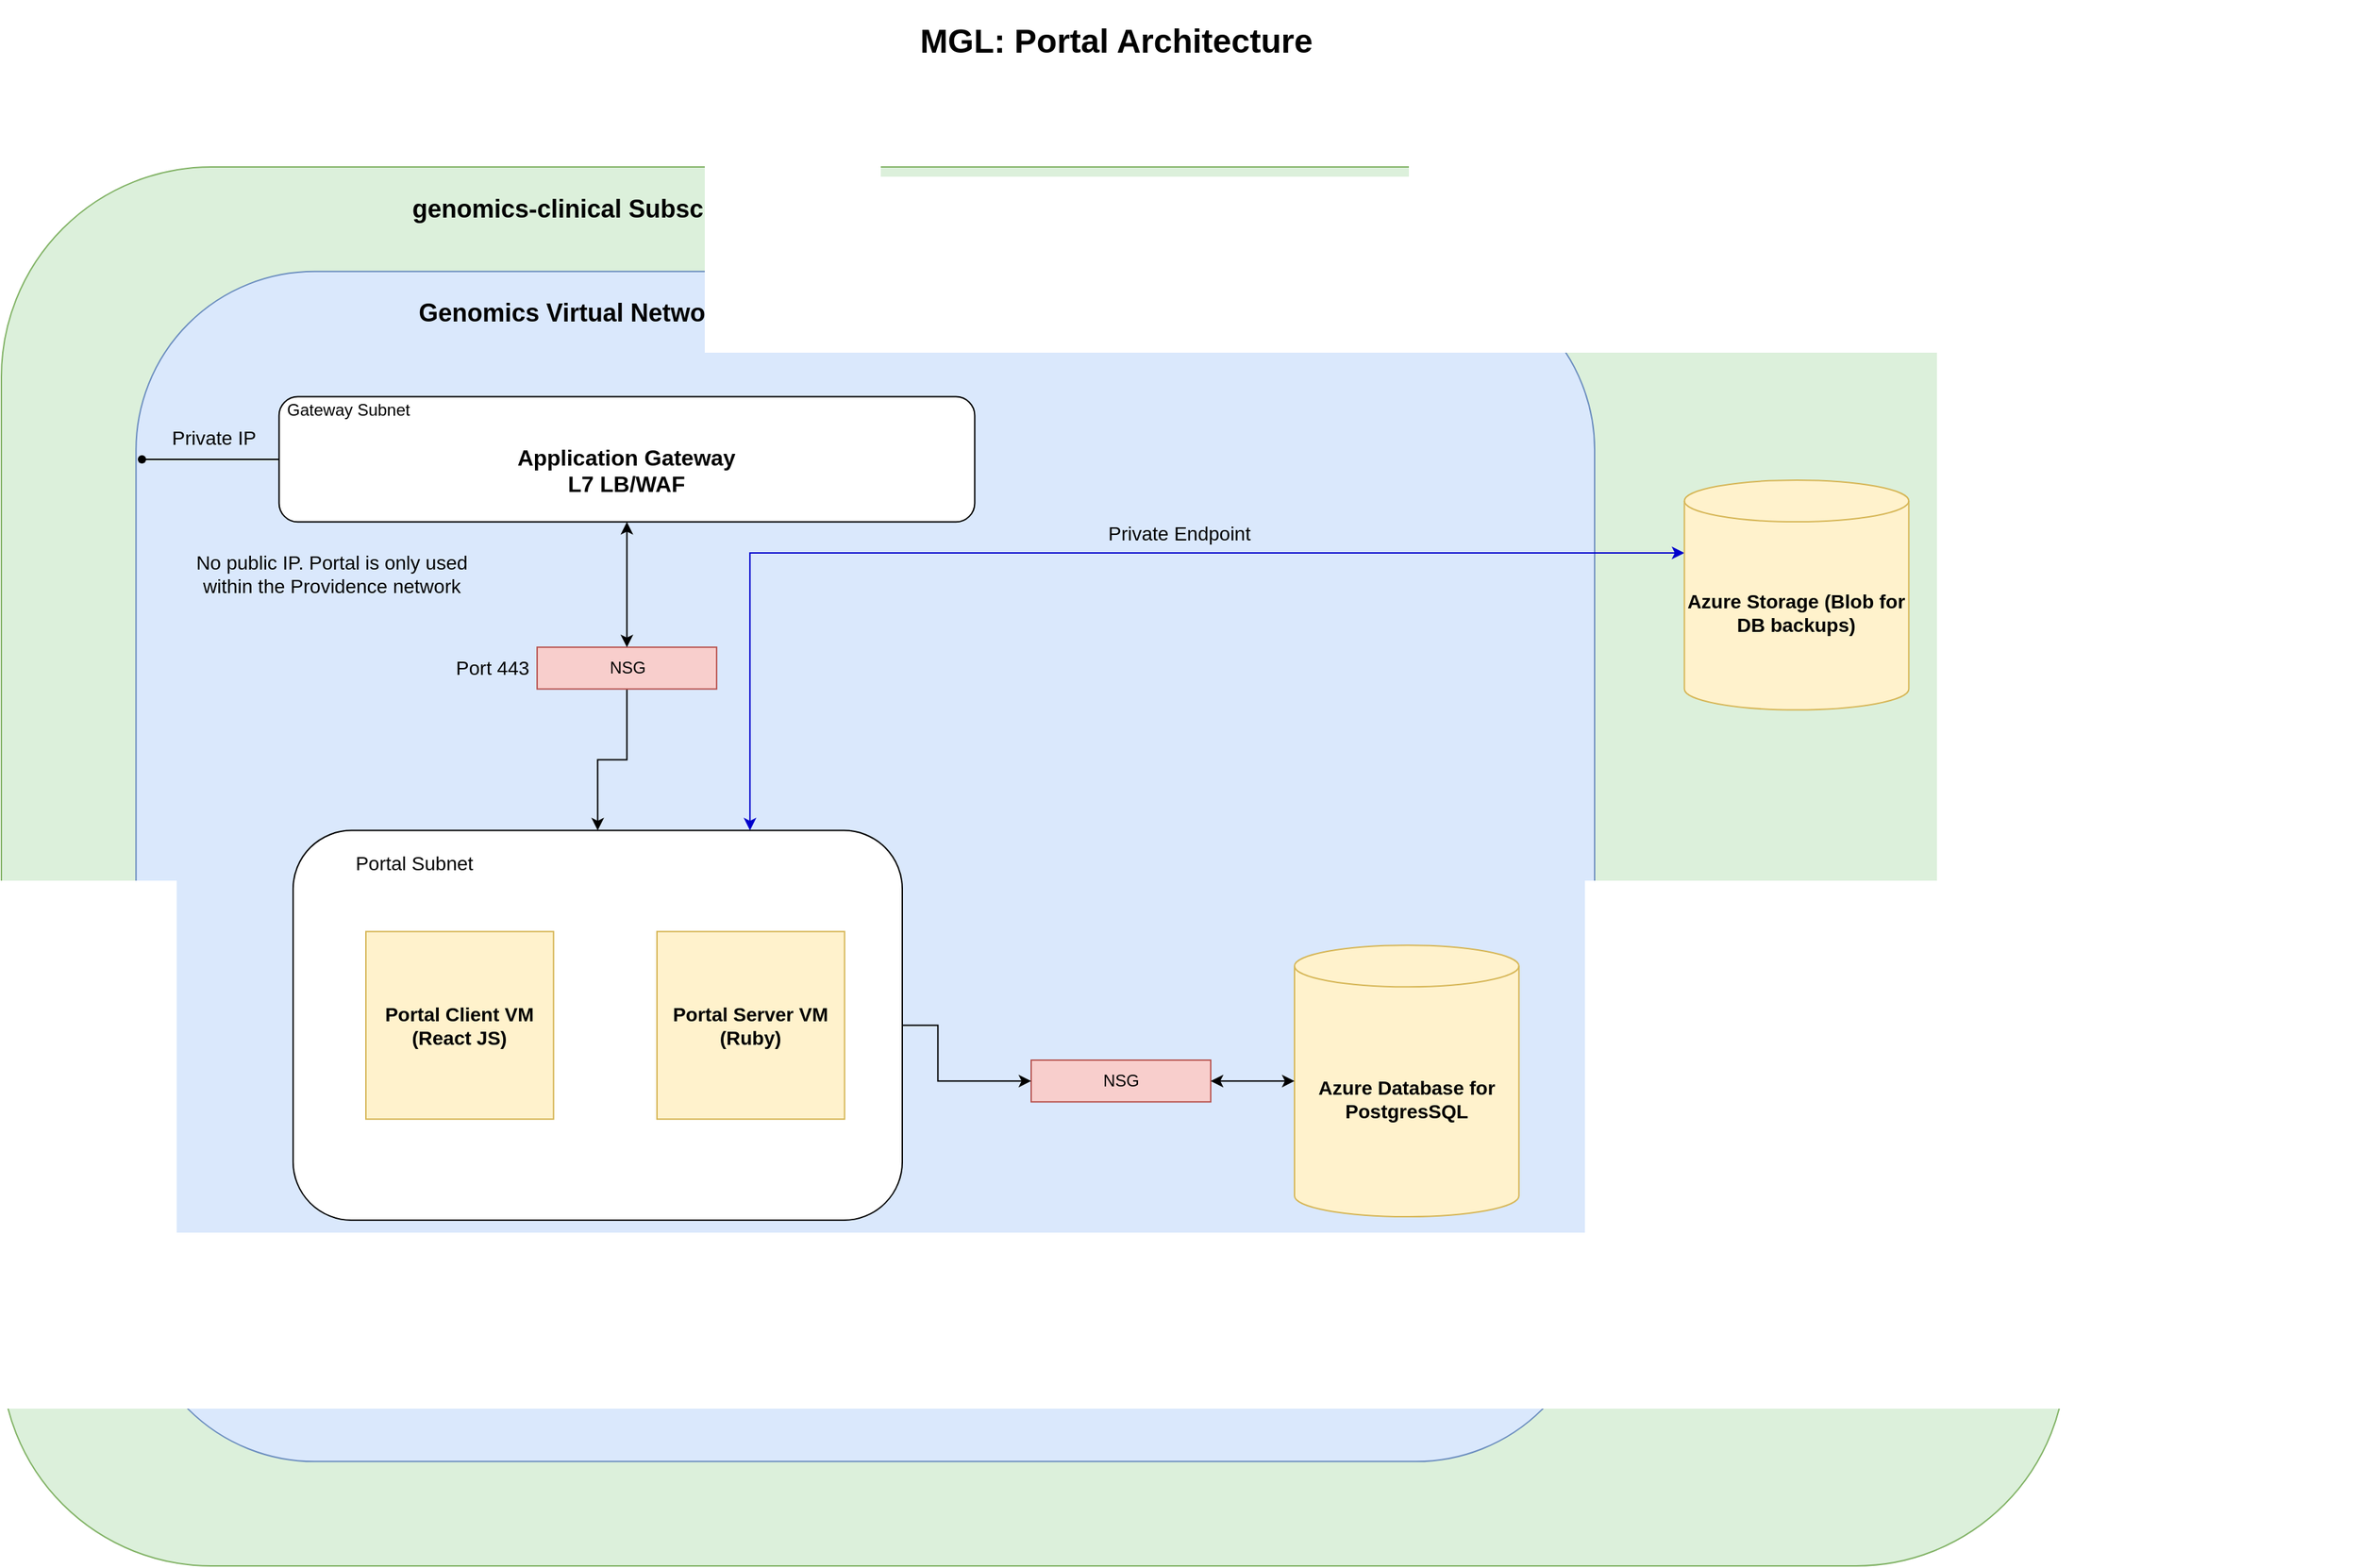 <mxfile version="14.9.9" type="github">
  <diagram name="Page-1" id="e3a06f82-3646-2815-327d-82caf3d4e204">
    <mxGraphModel dx="1634" dy="801" grid="1" gridSize="10" guides="1" tooltips="1" connect="1" arrows="1" fold="1" page="1" pageScale="1.5" pageWidth="1169" pageHeight="826" background="none" math="0" shadow="0">
      <root>
        <mxCell id="0" style=";html=1;" />
        <mxCell id="1" style=";html=1;" parent="0" />
        <mxCell id="o9As08VmtOVJOvOuLBCS-1" value="" style="group" parent="1" vertex="1" connectable="0">
          <mxGeometry x="27" y="40" width="1700" height="1130" as="geometry" />
        </mxCell>
        <mxCell id="vWLtctp0Y2EUvDG1c7CQ-19" value="" style="group" parent="o9As08VmtOVJOvOuLBCS-1" vertex="1" connectable="0">
          <mxGeometry y="120.533" width="1700" height="1009.467" as="geometry" />
        </mxCell>
        <mxCell id="vWLtctp0Y2EUvDG1c7CQ-10" value="" style="rounded=1;whiteSpace=wrap;html=1;strokeColor=#82b366;fillColor=#DCF0DB;" parent="vWLtctp0Y2EUvDG1c7CQ-19" vertex="1">
          <mxGeometry width="1489.524" height="1009.467" as="geometry" />
        </mxCell>
        <mxCell id="vWLtctp0Y2EUvDG1c7CQ-6" value="" style="rounded=1;whiteSpace=wrap;html=1;fillColor=#dae8fc;strokeColor=#6c8ebf;" parent="vWLtctp0Y2EUvDG1c7CQ-19" vertex="1">
          <mxGeometry x="97.143" y="75.333" width="1052.381" height="858.8" as="geometry" />
        </mxCell>
        <mxCell id="vWLtctp0Y2EUvDG1c7CQ-21" value="" style="group" parent="vWLtctp0Y2EUvDG1c7CQ-19" vertex="1" connectable="0">
          <mxGeometry x="200.346" y="165.733" width="501.905" height="90.4" as="geometry" />
        </mxCell>
        <mxCell id="vWLtctp0Y2EUvDG1c7CQ-8" value="&lt;div&gt;&lt;font style=&quot;font-size: 14px&quot;&gt;&lt;br&gt;&lt;/font&gt;&lt;/div&gt;&lt;b&gt;&lt;font size=&quot;3&quot;&gt;Application Gateway&lt;br&gt;L7 LB/WAF&lt;/font&gt;&lt;/b&gt;" style="rounded=1;whiteSpace=wrap;html=1;" parent="vWLtctp0Y2EUvDG1c7CQ-21" vertex="1">
          <mxGeometry width="501.905" height="90.4" as="geometry" />
        </mxCell>
        <mxCell id="vWLtctp0Y2EUvDG1c7CQ-12" value="Gateway Subnet" style="text;html=1;align=center;verticalAlign=middle;resizable=0;points=[];autosize=1;strokeColor=none;" parent="vWLtctp0Y2EUvDG1c7CQ-21" vertex="1">
          <mxGeometry width="100" height="20" as="geometry" />
        </mxCell>
        <mxCell id="vWLtctp0Y2EUvDG1c7CQ-26" value="" style="shape=waypoint;sketch=0;fillStyle=solid;size=6;pointerEvents=1;points=[];fillColor=none;resizable=0;rotatable=0;perimeter=centerPerimeter;snapToPoint=1;" parent="vWLtctp0Y2EUvDG1c7CQ-19" vertex="1">
          <mxGeometry x="81.432" y="190.93" width="40" height="40" as="geometry" />
        </mxCell>
        <mxCell id="vWLtctp0Y2EUvDG1c7CQ-27" value="" style="endArrow=none;html=1;" parent="vWLtctp0Y2EUvDG1c7CQ-19" source="vWLtctp0Y2EUvDG1c7CQ-26" target="vWLtctp0Y2EUvDG1c7CQ-8" edge="1">
          <mxGeometry width="50" height="50" relative="1" as="geometry">
            <mxPoint x="777.143" y="467.067" as="sourcePoint" />
            <mxPoint x="858.095" y="391.733" as="targetPoint" />
          </mxGeometry>
        </mxCell>
        <mxCell id="rg4Ka3kV1G-TsTbr1ID1-2" style="edgeStyle=orthogonalEdgeStyle;rounded=0;orthogonalLoop=1;jettySize=auto;html=1;exitX=0.5;exitY=1;exitDx=0;exitDy=0;entryX=0.5;entryY=0;entryDx=0;entryDy=0;" edge="1" parent="vWLtctp0Y2EUvDG1c7CQ-19" source="vWLtctp0Y2EUvDG1c7CQ-18" target="vWLtctp0Y2EUvDG1c7CQ-9">
          <mxGeometry relative="1" as="geometry" />
        </mxCell>
        <mxCell id="vWLtctp0Y2EUvDG1c7CQ-18" value="NSG" style="rounded=0;whiteSpace=wrap;html=1;fillColor=#f8cecc;strokeColor=#b85450;" parent="vWLtctp0Y2EUvDG1c7CQ-19" vertex="1">
          <mxGeometry x="386.537" y="346.533" width="129.524" height="30.133" as="geometry" />
        </mxCell>
        <mxCell id="vWLtctp0Y2EUvDG1c7CQ-28" style="edgeStyle=orthogonalEdgeStyle;rounded=0;orthogonalLoop=1;jettySize=auto;html=1;exitX=0.5;exitY=1;exitDx=0;exitDy=0;entryX=0.5;entryY=0;entryDx=0;entryDy=0;endArrow=classic;endFill=1;startArrow=classic;startFill=1;" parent="vWLtctp0Y2EUvDG1c7CQ-19" source="vWLtctp0Y2EUvDG1c7CQ-8" target="vWLtctp0Y2EUvDG1c7CQ-18" edge="1">
          <mxGeometry relative="1" as="geometry" />
        </mxCell>
        <mxCell id="vWLtctp0Y2EUvDG1c7CQ-16" value="&lt;font style=&quot;font-size: 14px&quot;&gt;&lt;b&gt;Azure Database for&lt;br&gt;PostgresSQL&lt;/b&gt;&lt;/font&gt;" style="shape=cylinder3;whiteSpace=wrap;html=1;boundedLbl=1;backgroundOutline=1;size=15;fillColor=#fff2cc;strokeColor=#d6b656;" parent="vWLtctp0Y2EUvDG1c7CQ-19" vertex="1">
          <mxGeometry x="932.997" y="561.61" width="161.905" height="195.867" as="geometry" />
        </mxCell>
        <mxCell id="vWLtctp0Y2EUvDG1c7CQ-17" value="NSG" style="rounded=0;whiteSpace=wrap;html=1;fillColor=#f8cecc;strokeColor=#b85450;" parent="vWLtctp0Y2EUvDG1c7CQ-19" vertex="1">
          <mxGeometry x="743.005" y="644.477" width="129.524" height="30.133" as="geometry" />
        </mxCell>
        <mxCell id="vWLtctp0Y2EUvDG1c7CQ-30" style="edgeStyle=orthogonalEdgeStyle;rounded=0;orthogonalLoop=1;jettySize=auto;html=1;exitX=1;exitY=0.5;exitDx=0;exitDy=0;entryX=0;entryY=0.5;entryDx=0;entryDy=0;" parent="vWLtctp0Y2EUvDG1c7CQ-19" source="vWLtctp0Y2EUvDG1c7CQ-14" target="vWLtctp0Y2EUvDG1c7CQ-17" edge="1">
          <mxGeometry relative="1" as="geometry" />
        </mxCell>
        <mxCell id="vWLtctp0Y2EUvDG1c7CQ-31" style="edgeStyle=orthogonalEdgeStyle;rounded=0;orthogonalLoop=1;jettySize=auto;html=1;exitX=1;exitY=0.5;exitDx=0;exitDy=0;entryX=0;entryY=0.5;entryDx=0;entryDy=0;entryPerimeter=0;startArrow=classic;startFill=1;" parent="vWLtctp0Y2EUvDG1c7CQ-19" source="vWLtctp0Y2EUvDG1c7CQ-17" target="vWLtctp0Y2EUvDG1c7CQ-16" edge="1">
          <mxGeometry relative="1" as="geometry" />
        </mxCell>
        <mxCell id="vWLtctp0Y2EUvDG1c7CQ-32" value="&lt;font style=&quot;font-size: 14px&quot;&gt;Private IP&lt;/font&gt;" style="text;html=1;strokeColor=none;fillColor=none;align=center;verticalAlign=middle;whiteSpace=wrap;rounded=0;" parent="vWLtctp0Y2EUvDG1c7CQ-19" vertex="1">
          <mxGeometry x="97.143" y="180.8" width="113.333" height="30.133" as="geometry" />
        </mxCell>
        <mxCell id="vWLtctp0Y2EUvDG1c7CQ-36" style="edgeStyle=orthogonalEdgeStyle;rounded=0;orthogonalLoop=1;jettySize=auto;html=1;exitX=0;exitY=0;exitDx=0;exitDy=52.5;exitPerimeter=0;startArrow=classic;startFill=1;endArrow=classic;endFill=1;strokeColor=#0000CC;entryX=0.75;entryY=0;entryDx=0;entryDy=0;" parent="vWLtctp0Y2EUvDG1c7CQ-19" source="vWLtctp0Y2EUvDG1c7CQ-35" target="vWLtctp0Y2EUvDG1c7CQ-9" edge="1">
          <mxGeometry relative="1" as="geometry" />
        </mxCell>
        <mxCell id="vWLtctp0Y2EUvDG1c7CQ-35" value="&lt;font style=&quot;font-size: 14px&quot;&gt;&lt;b&gt;Azure Storage (Blob for DB backups)&lt;/b&gt;&lt;/font&gt;" style="shape=cylinder3;whiteSpace=wrap;html=1;boundedLbl=1;backgroundOutline=1;size=15;fillColor=#fff2cc;strokeColor=#d6b656;" parent="vWLtctp0Y2EUvDG1c7CQ-19" vertex="1">
          <mxGeometry x="1214.286" y="226.0" width="161.905" height="165.733" as="geometry" />
        </mxCell>
        <mxCell id="vWLtctp0Y2EUvDG1c7CQ-37" value="&lt;font style=&quot;font-size: 14px&quot;&gt;Private Endpoint&lt;/font&gt;" style="text;html=1;strokeColor=none;fillColor=none;align=center;verticalAlign=middle;whiteSpace=wrap;rounded=0;" parent="vWLtctp0Y2EUvDG1c7CQ-19" vertex="1">
          <mxGeometry x="761.002" y="249.463" width="178.095" height="30.133" as="geometry" />
        </mxCell>
        <mxCell id="vWLtctp0Y2EUvDG1c7CQ-38" value="&lt;font style=&quot;font-size: 14px&quot;&gt;Port 443&lt;/font&gt;" style="text;html=1;strokeColor=none;fillColor=none;align=center;verticalAlign=middle;whiteSpace=wrap;rounded=0;" parent="vWLtctp0Y2EUvDG1c7CQ-19" vertex="1">
          <mxGeometry x="321.775" y="346.533" width="64.762" height="30.133" as="geometry" />
        </mxCell>
        <mxCell id="vWLtctp0Y2EUvDG1c7CQ-39" value="&lt;font style=&quot;font-size: 14px&quot;&gt;No public IP. Portal is only used within the Providence network&lt;/font&gt;" style="text;html=1;strokeColor=none;fillColor=none;align=center;verticalAlign=middle;whiteSpace=wrap;rounded=0;" parent="vWLtctp0Y2EUvDG1c7CQ-19" vertex="1">
          <mxGeometry x="121.429" y="286.267" width="234.762" height="15.067" as="geometry" />
        </mxCell>
        <mxCell id="vWLtctp0Y2EUvDG1c7CQ-20" value="" style="group" parent="vWLtctp0Y2EUvDG1c7CQ-19" vertex="1" connectable="0">
          <mxGeometry x="210.48" y="478.74" width="439.52" height="281.26" as="geometry" />
        </mxCell>
        <mxCell id="vWLtctp0Y2EUvDG1c7CQ-9" value="" style="rounded=1;whiteSpace=wrap;html=1;" parent="vWLtctp0Y2EUvDG1c7CQ-20" vertex="1">
          <mxGeometry width="439.52" height="281.26" as="geometry" />
        </mxCell>
        <mxCell id="vWLtctp0Y2EUvDG1c7CQ-13" value="&lt;font style=&quot;font-size: 14px&quot;&gt;Portal Subnet&lt;/font&gt;" style="text;html=1;strokeColor=none;fillColor=none;align=center;verticalAlign=middle;whiteSpace=wrap;rounded=0;" parent="vWLtctp0Y2EUvDG1c7CQ-20" vertex="1">
          <mxGeometry x="14.18" y="11.72" width="145.82" height="23.44" as="geometry" />
        </mxCell>
        <mxCell id="vWLtctp0Y2EUvDG1c7CQ-14" value="&lt;b&gt;&lt;font style=&quot;font-size: 14px&quot;&gt;Portal Server VM&lt;br&gt;(Ruby)&lt;br&gt;&lt;/font&gt;&lt;/b&gt;" style="whiteSpace=wrap;html=1;aspect=fixed;fillColor=#fff2cc;strokeColor=#d6b656;" parent="vWLtctp0Y2EUvDG1c7CQ-20" vertex="1">
          <mxGeometry x="262.522" y="72.955" width="135.358" height="135.358" as="geometry" />
        </mxCell>
        <mxCell id="rg4Ka3kV1G-TsTbr1ID1-1" value="&lt;b&gt;&lt;font style=&quot;font-size: 14px&quot;&gt;Portal Client VM&lt;br&gt;(React JS)&lt;br&gt;&lt;/font&gt;&lt;/b&gt;" style="whiteSpace=wrap;html=1;aspect=fixed;fillColor=#fff2cc;strokeColor=#d6b656;" vertex="1" parent="vWLtctp0Y2EUvDG1c7CQ-20">
          <mxGeometry x="52.522" y="72.955" width="135.358" height="135.358" as="geometry" />
        </mxCell>
        <mxCell id="6a7d8f32e03d9370-62" value="MGL: Portal Architecture" style="text;strokeColor=none;fillColor=none;html=1;fontSize=24;fontStyle=1;verticalAlign=middle;align=center;" parent="o9As08VmtOVJOvOuLBCS-1" vertex="1">
          <mxGeometry x="106.857" width="1394" height="60.267" as="geometry" />
        </mxCell>
        <mxCell id="vWLtctp0Y2EUvDG1c7CQ-7" value="&lt;b&gt;&lt;font style=&quot;font-size: 18px&quot;&gt;genomics-clinical Subscription&lt;/font&gt;&lt;/b&gt;" style="text;html=1;strokeColor=none;fillColor=none;align=center;verticalAlign=middle;whiteSpace=wrap;rounded=0;" parent="o9As08VmtOVJOvOuLBCS-1" vertex="1">
          <mxGeometry x="64.762" y="120.533" width="728.571" height="60.267" as="geometry" />
        </mxCell>
        <mxCell id="vWLtctp0Y2EUvDG1c7CQ-11" value="&lt;font style=&quot;font-size: 18px&quot;&gt;&lt;b&gt;Genomics Virtual Network&lt;/b&gt;&lt;/font&gt;" style="text;html=1;strokeColor=none;fillColor=none;align=center;verticalAlign=middle;whiteSpace=wrap;rounded=0;" parent="o9As08VmtOVJOvOuLBCS-1" vertex="1">
          <mxGeometry x="259.048" y="210.933" width="307.619" height="30.133" as="geometry" />
        </mxCell>
      </root>
    </mxGraphModel>
  </diagram>
</mxfile>

